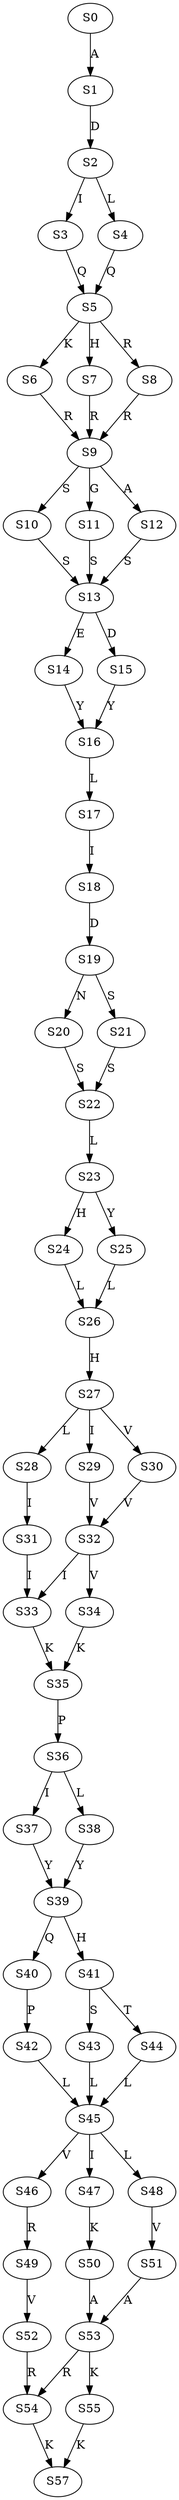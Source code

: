 strict digraph  {
	S0 -> S1 [ label = A ];
	S1 -> S2 [ label = D ];
	S2 -> S3 [ label = I ];
	S2 -> S4 [ label = L ];
	S3 -> S5 [ label = Q ];
	S4 -> S5 [ label = Q ];
	S5 -> S6 [ label = K ];
	S5 -> S7 [ label = H ];
	S5 -> S8 [ label = R ];
	S6 -> S9 [ label = R ];
	S7 -> S9 [ label = R ];
	S8 -> S9 [ label = R ];
	S9 -> S10 [ label = S ];
	S9 -> S11 [ label = G ];
	S9 -> S12 [ label = A ];
	S10 -> S13 [ label = S ];
	S11 -> S13 [ label = S ];
	S12 -> S13 [ label = S ];
	S13 -> S14 [ label = E ];
	S13 -> S15 [ label = D ];
	S14 -> S16 [ label = Y ];
	S15 -> S16 [ label = Y ];
	S16 -> S17 [ label = L ];
	S17 -> S18 [ label = I ];
	S18 -> S19 [ label = D ];
	S19 -> S20 [ label = N ];
	S19 -> S21 [ label = S ];
	S20 -> S22 [ label = S ];
	S21 -> S22 [ label = S ];
	S22 -> S23 [ label = L ];
	S23 -> S24 [ label = H ];
	S23 -> S25 [ label = Y ];
	S24 -> S26 [ label = L ];
	S25 -> S26 [ label = L ];
	S26 -> S27 [ label = H ];
	S27 -> S28 [ label = L ];
	S27 -> S29 [ label = I ];
	S27 -> S30 [ label = V ];
	S28 -> S31 [ label = I ];
	S29 -> S32 [ label = V ];
	S30 -> S32 [ label = V ];
	S31 -> S33 [ label = I ];
	S32 -> S34 [ label = V ];
	S32 -> S33 [ label = I ];
	S33 -> S35 [ label = K ];
	S34 -> S35 [ label = K ];
	S35 -> S36 [ label = P ];
	S36 -> S37 [ label = I ];
	S36 -> S38 [ label = L ];
	S37 -> S39 [ label = Y ];
	S38 -> S39 [ label = Y ];
	S39 -> S40 [ label = Q ];
	S39 -> S41 [ label = H ];
	S40 -> S42 [ label = P ];
	S41 -> S43 [ label = S ];
	S41 -> S44 [ label = T ];
	S42 -> S45 [ label = L ];
	S43 -> S45 [ label = L ];
	S44 -> S45 [ label = L ];
	S45 -> S46 [ label = V ];
	S45 -> S47 [ label = I ];
	S45 -> S48 [ label = L ];
	S46 -> S49 [ label = R ];
	S47 -> S50 [ label = K ];
	S48 -> S51 [ label = V ];
	S49 -> S52 [ label = V ];
	S50 -> S53 [ label = A ];
	S51 -> S53 [ label = A ];
	S52 -> S54 [ label = R ];
	S53 -> S55 [ label = K ];
	S53 -> S54 [ label = R ];
	S54 -> S57 [ label = K ];
	S55 -> S57 [ label = K ];
}
